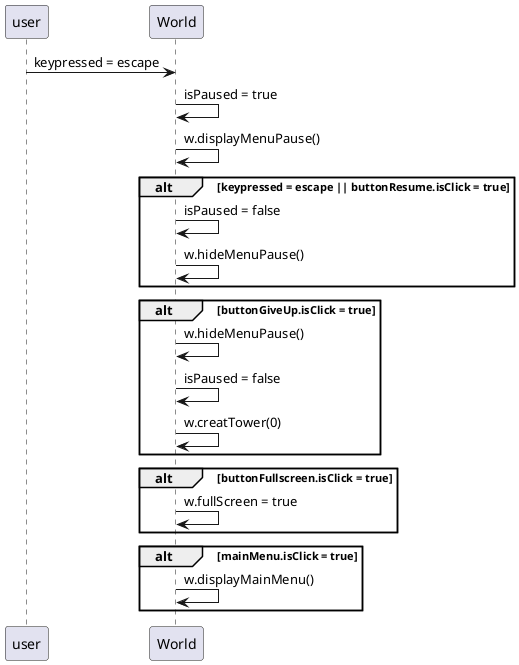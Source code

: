 @startuml
participant user as u
participant World as w

u -> w: keypressed = escape
w -> w: isPaused = true
w -> w: w.displayMenuPause()

alt keypressed = escape || buttonResume.isClick = true
w -> w: isPaused = false
w -> w: w.hideMenuPause()
end

alt buttonGiveUp.isClick = true
w -> w: w.hideMenuPause()
w -> w: isPaused = false
w -> w: w.creatTower(0)
end

alt buttonFullscreen.isClick = true
w -> w: w.fullScreen = true
end

alt mainMenu.isClick = true
w -> w: w.displayMainMenu()
end

@enduml